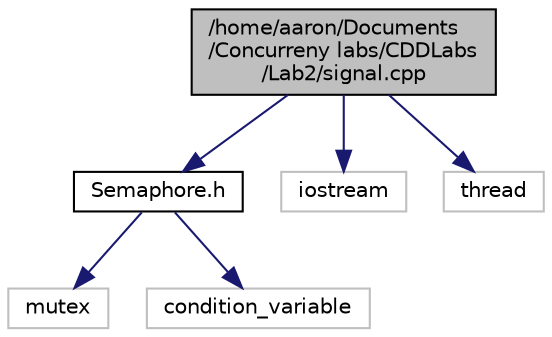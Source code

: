 digraph "/home/aaron/Documents/Concurreny labs/CDDLabs/Lab2/signal.cpp"
{
  edge [fontname="Helvetica",fontsize="10",labelfontname="Helvetica",labelfontsize="10"];
  node [fontname="Helvetica",fontsize="10",shape=record];
  Node1 [label="/home/aaron/Documents\l/Concurreny labs/CDDLabs\l/Lab2/signal.cpp",height=0.2,width=0.4,color="black", fillcolor="grey75", style="filled", fontcolor="black"];
  Node1 -> Node2 [color="midnightblue",fontsize="10",style="solid"];
  Node2 [label="Semaphore.h",height=0.2,width=0.4,color="black", fillcolor="white", style="filled",URL="$_semaphore_8h.html"];
  Node2 -> Node3 [color="midnightblue",fontsize="10",style="solid"];
  Node3 [label="mutex",height=0.2,width=0.4,color="grey75", fillcolor="white", style="filled"];
  Node2 -> Node4 [color="midnightblue",fontsize="10",style="solid"];
  Node4 [label="condition_variable",height=0.2,width=0.4,color="grey75", fillcolor="white", style="filled"];
  Node1 -> Node5 [color="midnightblue",fontsize="10",style="solid"];
  Node5 [label="iostream",height=0.2,width=0.4,color="grey75", fillcolor="white", style="filled"];
  Node1 -> Node6 [color="midnightblue",fontsize="10",style="solid"];
  Node6 [label="thread",height=0.2,width=0.4,color="grey75", fillcolor="white", style="filled"];
}
